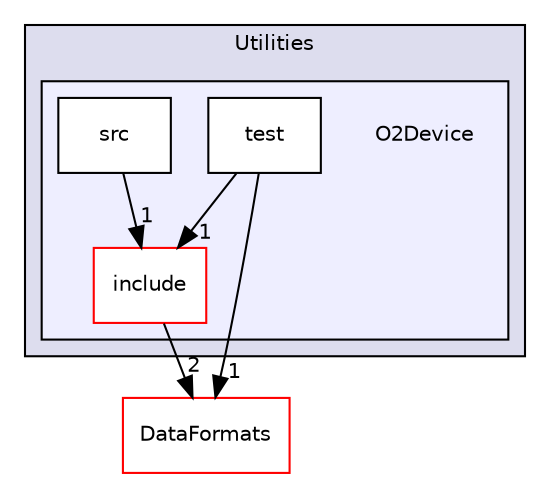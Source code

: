 digraph "/home/travis/build/AliceO2Group/AliceO2/Utilities/O2Device" {
  bgcolor=transparent;
  compound=true
  node [ fontsize="10", fontname="Helvetica"];
  edge [ labelfontsize="10", labelfontname="Helvetica"];
  subgraph clusterdir_b05a5fa85f84bfc9013183c9d87f9a36 {
    graph [ bgcolor="#ddddee", pencolor="black", label="Utilities" fontname="Helvetica", fontsize="10", URL="dir_b05a5fa85f84bfc9013183c9d87f9a36.html"]
  subgraph clusterdir_f35ccb320b67f1c85d228c773db13bda {
    graph [ bgcolor="#eeeeff", pencolor="black", label="" URL="dir_f35ccb320b67f1c85d228c773db13bda.html"];
    dir_f35ccb320b67f1c85d228c773db13bda [shape=plaintext label="O2Device"];
    dir_d3b78df6ad62fb0dba8e15cecc7a4774 [shape=box label="include" color="red" fillcolor="white" style="filled" URL="dir_d3b78df6ad62fb0dba8e15cecc7a4774.html"];
    dir_894f4b8a7fb87b298feac5d932863f41 [shape=box label="src" color="black" fillcolor="white" style="filled" URL="dir_894f4b8a7fb87b298feac5d932863f41.html"];
    dir_b207a6bd414d3baa6e659644d7b336db [shape=box label="test" color="black" fillcolor="white" style="filled" URL="dir_b207a6bd414d3baa6e659644d7b336db.html"];
  }
  }
  dir_2171f7ec022c5423887b07c69b2f5b48 [shape=box label="DataFormats" color="red" URL="dir_2171f7ec022c5423887b07c69b2f5b48.html"];
  dir_b207a6bd414d3baa6e659644d7b336db->dir_d3b78df6ad62fb0dba8e15cecc7a4774 [headlabel="1", labeldistance=1.5 headhref="dir_000416_000413.html"];
  dir_b207a6bd414d3baa6e659644d7b336db->dir_2171f7ec022c5423887b07c69b2f5b48 [headlabel="1", labeldistance=1.5 headhref="dir_000416_000056.html"];
  dir_d3b78df6ad62fb0dba8e15cecc7a4774->dir_2171f7ec022c5423887b07c69b2f5b48 [headlabel="2", labeldistance=1.5 headhref="dir_000413_000056.html"];
  dir_894f4b8a7fb87b298feac5d932863f41->dir_d3b78df6ad62fb0dba8e15cecc7a4774 [headlabel="1", labeldistance=1.5 headhref="dir_000415_000413.html"];
}
